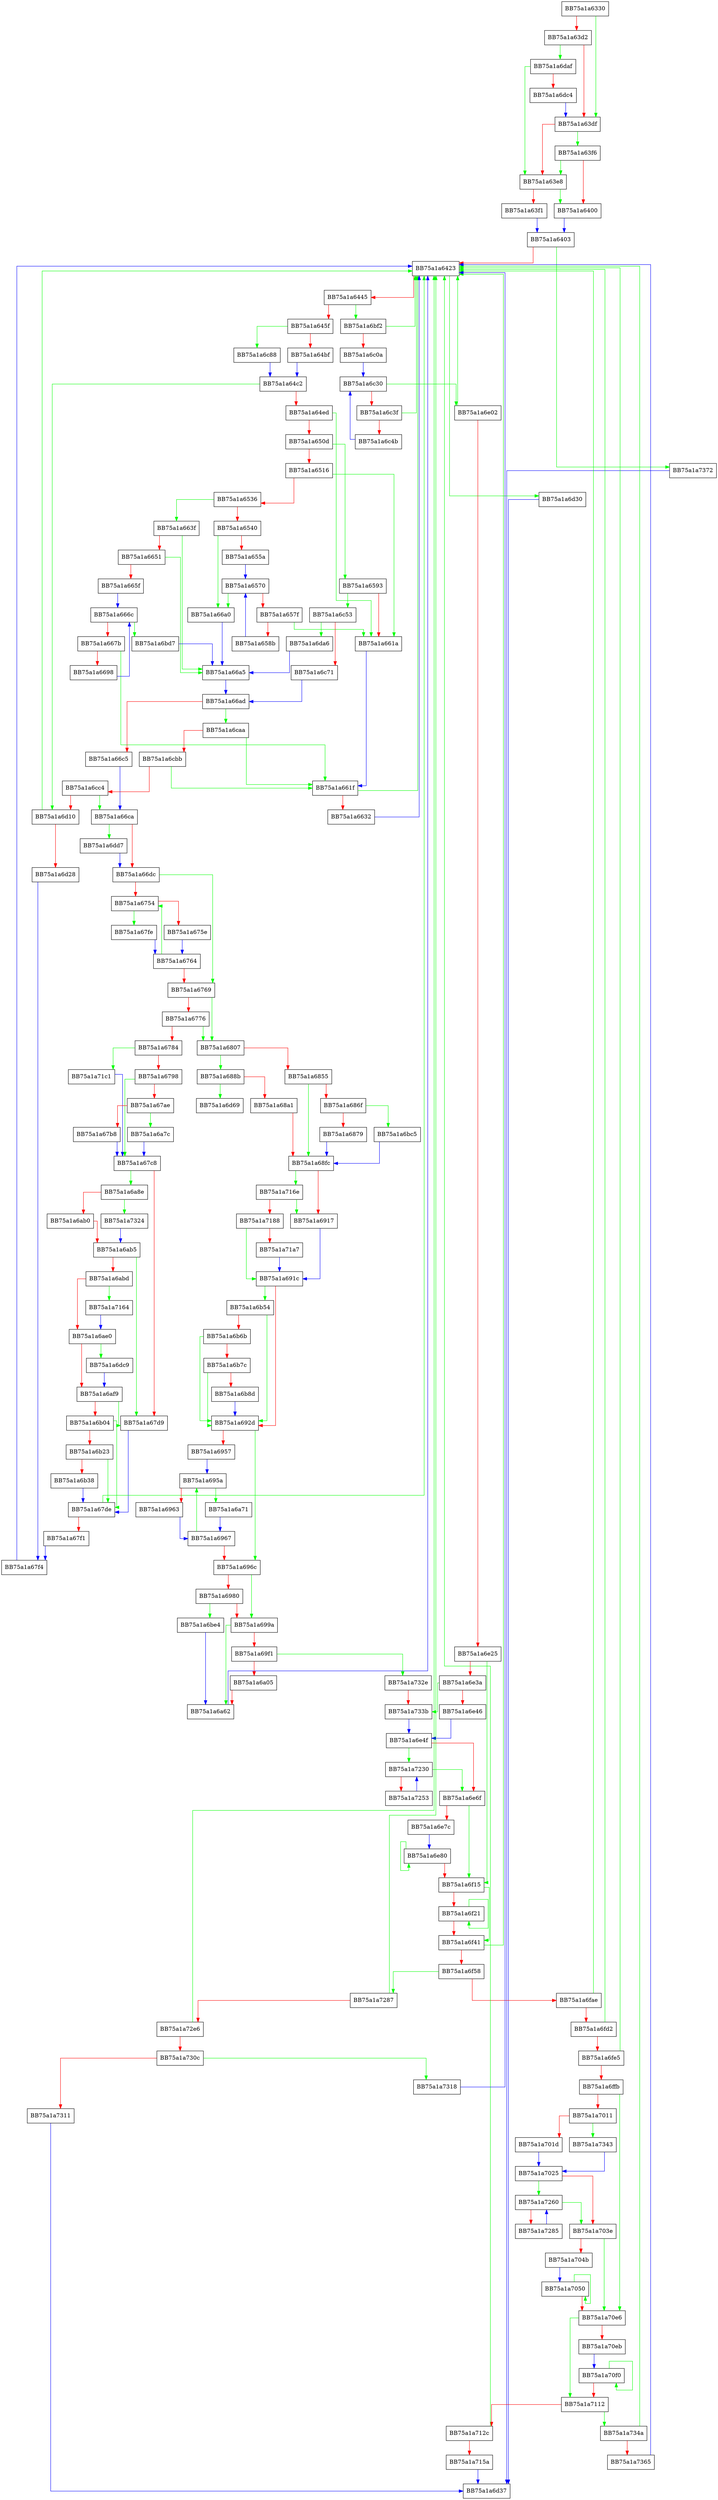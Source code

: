 digraph hstr_internal_search_worker {
  node [shape="box"];
  graph [splines=ortho];
  BB75a1a6330 -> BB75a1a63df [color="green"];
  BB75a1a6330 -> BB75a1a63d2 [color="red"];
  BB75a1a63d2 -> BB75a1a6daf [color="green"];
  BB75a1a63d2 -> BB75a1a63df [color="red"];
  BB75a1a63df -> BB75a1a63f6 [color="green"];
  BB75a1a63df -> BB75a1a63e8 [color="red"];
  BB75a1a63e8 -> BB75a1a6400 [color="green"];
  BB75a1a63e8 -> BB75a1a63f1 [color="red"];
  BB75a1a63f1 -> BB75a1a6403 [color="blue"];
  BB75a1a63f6 -> BB75a1a63e8 [color="green"];
  BB75a1a63f6 -> BB75a1a6400 [color="red"];
  BB75a1a6400 -> BB75a1a6403 [color="blue"];
  BB75a1a6403 -> BB75a1a7372 [color="green"];
  BB75a1a6403 -> BB75a1a6423 [color="red"];
  BB75a1a6423 -> BB75a1a6d30 [color="green"];
  BB75a1a6423 -> BB75a1a6445 [color="red"];
  BB75a1a6445 -> BB75a1a6bf2 [color="green"];
  BB75a1a6445 -> BB75a1a645f [color="red"];
  BB75a1a645f -> BB75a1a6c88 [color="green"];
  BB75a1a645f -> BB75a1a64bf [color="red"];
  BB75a1a64bf -> BB75a1a64c2 [color="blue"];
  BB75a1a64c2 -> BB75a1a6d10 [color="green"];
  BB75a1a64c2 -> BB75a1a64ed [color="red"];
  BB75a1a64ed -> BB75a1a661a [color="green"];
  BB75a1a64ed -> BB75a1a650d [color="red"];
  BB75a1a650d -> BB75a1a6593 [color="green"];
  BB75a1a650d -> BB75a1a6516 [color="red"];
  BB75a1a6516 -> BB75a1a661a [color="green"];
  BB75a1a6516 -> BB75a1a6536 [color="red"];
  BB75a1a6536 -> BB75a1a663f [color="green"];
  BB75a1a6536 -> BB75a1a6540 [color="red"];
  BB75a1a6540 -> BB75a1a66a0 [color="green"];
  BB75a1a6540 -> BB75a1a655a [color="red"];
  BB75a1a655a -> BB75a1a6570 [color="blue"];
  BB75a1a6570 -> BB75a1a66a0 [color="green"];
  BB75a1a6570 -> BB75a1a657f [color="red"];
  BB75a1a657f -> BB75a1a661a [color="green"];
  BB75a1a657f -> BB75a1a658b [color="red"];
  BB75a1a658b -> BB75a1a6570 [color="blue"];
  BB75a1a6593 -> BB75a1a6c53 [color="green"];
  BB75a1a6593 -> BB75a1a661a [color="red"];
  BB75a1a661a -> BB75a1a661f [color="blue"];
  BB75a1a661f -> BB75a1a6423 [color="green"];
  BB75a1a661f -> BB75a1a6632 [color="red"];
  BB75a1a6632 -> BB75a1a6423 [color="blue"];
  BB75a1a663f -> BB75a1a66a5 [color="green"];
  BB75a1a663f -> BB75a1a6651 [color="red"];
  BB75a1a6651 -> BB75a1a66a5 [color="green"];
  BB75a1a6651 -> BB75a1a665f [color="red"];
  BB75a1a665f -> BB75a1a666c [color="blue"];
  BB75a1a666c -> BB75a1a6bd7 [color="green"];
  BB75a1a666c -> BB75a1a667b [color="red"];
  BB75a1a667b -> BB75a1a661f [color="green"];
  BB75a1a667b -> BB75a1a6698 [color="red"];
  BB75a1a6698 -> BB75a1a666c [color="blue"];
  BB75a1a66a0 -> BB75a1a66a5 [color="blue"];
  BB75a1a66a5 -> BB75a1a66ad [color="blue"];
  BB75a1a66ad -> BB75a1a6caa [color="green"];
  BB75a1a66ad -> BB75a1a66c5 [color="red"];
  BB75a1a66c5 -> BB75a1a66ca [color="blue"];
  BB75a1a66ca -> BB75a1a6dd7 [color="green"];
  BB75a1a66ca -> BB75a1a66dc [color="red"];
  BB75a1a66dc -> BB75a1a6769 [color="green"];
  BB75a1a66dc -> BB75a1a6754 [color="red"];
  BB75a1a6754 -> BB75a1a67fe [color="green"];
  BB75a1a6754 -> BB75a1a675e [color="red"];
  BB75a1a675e -> BB75a1a6764 [color="blue"];
  BB75a1a6764 -> BB75a1a6754 [color="green"];
  BB75a1a6764 -> BB75a1a6769 [color="red"];
  BB75a1a6769 -> BB75a1a6807 [color="green"];
  BB75a1a6769 -> BB75a1a6776 [color="red"];
  BB75a1a6776 -> BB75a1a6807 [color="green"];
  BB75a1a6776 -> BB75a1a6784 [color="red"];
  BB75a1a6784 -> BB75a1a71c1 [color="green"];
  BB75a1a6784 -> BB75a1a6798 [color="red"];
  BB75a1a6798 -> BB75a1a67c8 [color="green"];
  BB75a1a6798 -> BB75a1a67ae [color="red"];
  BB75a1a67ae -> BB75a1a6a7c [color="green"];
  BB75a1a67ae -> BB75a1a67b8 [color="red"];
  BB75a1a67b8 -> BB75a1a67c8 [color="blue"];
  BB75a1a67c8 -> BB75a1a6a8e [color="green"];
  BB75a1a67c8 -> BB75a1a67d9 [color="red"];
  BB75a1a67d9 -> BB75a1a67de [color="blue"];
  BB75a1a67de -> BB75a1a6423 [color="green"];
  BB75a1a67de -> BB75a1a67f1 [color="red"];
  BB75a1a67f1 -> BB75a1a67f4 [color="blue"];
  BB75a1a67f4 -> BB75a1a6423 [color="blue"];
  BB75a1a67fe -> BB75a1a6764 [color="blue"];
  BB75a1a6807 -> BB75a1a688b [color="green"];
  BB75a1a6807 -> BB75a1a6855 [color="red"];
  BB75a1a6855 -> BB75a1a68fc [color="green"];
  BB75a1a6855 -> BB75a1a686f [color="red"];
  BB75a1a686f -> BB75a1a6bc5 [color="green"];
  BB75a1a686f -> BB75a1a6879 [color="red"];
  BB75a1a6879 -> BB75a1a68fc [color="blue"];
  BB75a1a688b -> BB75a1a6d69 [color="green"];
  BB75a1a688b -> BB75a1a68a1 [color="red"];
  BB75a1a68a1 -> BB75a1a68fc [color="red"];
  BB75a1a68fc -> BB75a1a716e [color="green"];
  BB75a1a68fc -> BB75a1a6917 [color="red"];
  BB75a1a6917 -> BB75a1a691c [color="blue"];
  BB75a1a691c -> BB75a1a6b54 [color="green"];
  BB75a1a691c -> BB75a1a692d [color="red"];
  BB75a1a692d -> BB75a1a696c [color="green"];
  BB75a1a692d -> BB75a1a6957 [color="red"];
  BB75a1a6957 -> BB75a1a695a [color="blue"];
  BB75a1a695a -> BB75a1a6a71 [color="green"];
  BB75a1a695a -> BB75a1a6963 [color="red"];
  BB75a1a6963 -> BB75a1a6967 [color="blue"];
  BB75a1a6967 -> BB75a1a695a [color="green"];
  BB75a1a6967 -> BB75a1a696c [color="red"];
  BB75a1a696c -> BB75a1a699a [color="green"];
  BB75a1a696c -> BB75a1a6980 [color="red"];
  BB75a1a6980 -> BB75a1a6be4 [color="green"];
  BB75a1a6980 -> BB75a1a699a [color="red"];
  BB75a1a699a -> BB75a1a6a62 [color="green"];
  BB75a1a699a -> BB75a1a69f1 [color="red"];
  BB75a1a69f1 -> BB75a1a732e [color="green"];
  BB75a1a69f1 -> BB75a1a6a05 [color="red"];
  BB75a1a6a05 -> BB75a1a6a62 [color="red"];
  BB75a1a6a62 -> BB75a1a6423 [color="blue"];
  BB75a1a6a71 -> BB75a1a6967 [color="blue"];
  BB75a1a6a7c -> BB75a1a67c8 [color="blue"];
  BB75a1a6a8e -> BB75a1a7324 [color="green"];
  BB75a1a6a8e -> BB75a1a6ab0 [color="red"];
  BB75a1a6ab0 -> BB75a1a6ab5 [color="red"];
  BB75a1a6ab5 -> BB75a1a67d9 [color="green"];
  BB75a1a6ab5 -> BB75a1a6abd [color="red"];
  BB75a1a6abd -> BB75a1a7164 [color="green"];
  BB75a1a6abd -> BB75a1a6ae0 [color="red"];
  BB75a1a6ae0 -> BB75a1a6dc9 [color="green"];
  BB75a1a6ae0 -> BB75a1a6af9 [color="red"];
  BB75a1a6af9 -> BB75a1a67d9 [color="green"];
  BB75a1a6af9 -> BB75a1a6b04 [color="red"];
  BB75a1a6b04 -> BB75a1a67de [color="green"];
  BB75a1a6b04 -> BB75a1a6b23 [color="red"];
  BB75a1a6b23 -> BB75a1a67de [color="green"];
  BB75a1a6b23 -> BB75a1a6b38 [color="red"];
  BB75a1a6b38 -> BB75a1a67de [color="blue"];
  BB75a1a6b54 -> BB75a1a692d [color="green"];
  BB75a1a6b54 -> BB75a1a6b6b [color="red"];
  BB75a1a6b6b -> BB75a1a692d [color="green"];
  BB75a1a6b6b -> BB75a1a6b7c [color="red"];
  BB75a1a6b7c -> BB75a1a692d [color="green"];
  BB75a1a6b7c -> BB75a1a6b8d [color="red"];
  BB75a1a6b8d -> BB75a1a692d [color="blue"];
  BB75a1a6bc5 -> BB75a1a68fc [color="blue"];
  BB75a1a6bd7 -> BB75a1a66a5 [color="blue"];
  BB75a1a6be4 -> BB75a1a6a62 [color="blue"];
  BB75a1a6bf2 -> BB75a1a6423 [color="green"];
  BB75a1a6bf2 -> BB75a1a6c0a [color="red"];
  BB75a1a6c0a -> BB75a1a6c30 [color="blue"];
  BB75a1a6c30 -> BB75a1a6e02 [color="green"];
  BB75a1a6c30 -> BB75a1a6c3f [color="red"];
  BB75a1a6c3f -> BB75a1a6423 [color="green"];
  BB75a1a6c3f -> BB75a1a6c4b [color="red"];
  BB75a1a6c4b -> BB75a1a6c30 [color="blue"];
  BB75a1a6c53 -> BB75a1a6da6 [color="green"];
  BB75a1a6c53 -> BB75a1a6c71 [color="red"];
  BB75a1a6c71 -> BB75a1a66ad [color="blue"];
  BB75a1a6c88 -> BB75a1a64c2 [color="blue"];
  BB75a1a6caa -> BB75a1a661f [color="green"];
  BB75a1a6caa -> BB75a1a6cbb [color="red"];
  BB75a1a6cbb -> BB75a1a661f [color="green"];
  BB75a1a6cbb -> BB75a1a6cc4 [color="red"];
  BB75a1a6cc4 -> BB75a1a66ca [color="green"];
  BB75a1a6cc4 -> BB75a1a6d10 [color="red"];
  BB75a1a6d10 -> BB75a1a6423 [color="green"];
  BB75a1a6d10 -> BB75a1a6d28 [color="red"];
  BB75a1a6d28 -> BB75a1a67f4 [color="blue"];
  BB75a1a6d30 -> BB75a1a6d37 [color="blue"];
  BB75a1a6da6 -> BB75a1a66a5 [color="blue"];
  BB75a1a6daf -> BB75a1a63e8 [color="green"];
  BB75a1a6daf -> BB75a1a6dc4 [color="red"];
  BB75a1a6dc4 -> BB75a1a63df [color="blue"];
  BB75a1a6dc9 -> BB75a1a6af9 [color="blue"];
  BB75a1a6dd7 -> BB75a1a66dc [color="blue"];
  BB75a1a6e02 -> BB75a1a6423 [color="green"];
  BB75a1a6e02 -> BB75a1a6e25 [color="red"];
  BB75a1a6e25 -> BB75a1a6f15 [color="green"];
  BB75a1a6e25 -> BB75a1a6e3a [color="red"];
  BB75a1a6e3a -> BB75a1a733b [color="green"];
  BB75a1a6e3a -> BB75a1a6e46 [color="red"];
  BB75a1a6e46 -> BB75a1a6e4f [color="blue"];
  BB75a1a6e4f -> BB75a1a7230 [color="green"];
  BB75a1a6e4f -> BB75a1a6e6f [color="red"];
  BB75a1a6e6f -> BB75a1a6f15 [color="green"];
  BB75a1a6e6f -> BB75a1a6e7c [color="red"];
  BB75a1a6e7c -> BB75a1a6e80 [color="blue"];
  BB75a1a6e80 -> BB75a1a6e80 [color="green"];
  BB75a1a6e80 -> BB75a1a6f15 [color="red"];
  BB75a1a6f15 -> BB75a1a6f41 [color="green"];
  BB75a1a6f15 -> BB75a1a6f21 [color="red"];
  BB75a1a6f21 -> BB75a1a6f21 [color="green"];
  BB75a1a6f21 -> BB75a1a6f41 [color="red"];
  BB75a1a6f41 -> BB75a1a6423 [color="green"];
  BB75a1a6f41 -> BB75a1a6f58 [color="red"];
  BB75a1a6f58 -> BB75a1a7287 [color="green"];
  BB75a1a6f58 -> BB75a1a6fae [color="red"];
  BB75a1a6fae -> BB75a1a6423 [color="green"];
  BB75a1a6fae -> BB75a1a6fd2 [color="red"];
  BB75a1a6fd2 -> BB75a1a6423 [color="green"];
  BB75a1a6fd2 -> BB75a1a6fe5 [color="red"];
  BB75a1a6fe5 -> BB75a1a6423 [color="green"];
  BB75a1a6fe5 -> BB75a1a6ffb [color="red"];
  BB75a1a6ffb -> BB75a1a70e6 [color="green"];
  BB75a1a6ffb -> BB75a1a7011 [color="red"];
  BB75a1a7011 -> BB75a1a7343 [color="green"];
  BB75a1a7011 -> BB75a1a701d [color="red"];
  BB75a1a701d -> BB75a1a7025 [color="blue"];
  BB75a1a7025 -> BB75a1a7260 [color="green"];
  BB75a1a7025 -> BB75a1a703e [color="red"];
  BB75a1a703e -> BB75a1a70e6 [color="green"];
  BB75a1a703e -> BB75a1a704b [color="red"];
  BB75a1a704b -> BB75a1a7050 [color="blue"];
  BB75a1a7050 -> BB75a1a7050 [color="green"];
  BB75a1a7050 -> BB75a1a70e6 [color="red"];
  BB75a1a70e6 -> BB75a1a7112 [color="green"];
  BB75a1a70e6 -> BB75a1a70eb [color="red"];
  BB75a1a70eb -> BB75a1a70f0 [color="blue"];
  BB75a1a70f0 -> BB75a1a70f0 [color="green"];
  BB75a1a70f0 -> BB75a1a7112 [color="red"];
  BB75a1a7112 -> BB75a1a734a [color="green"];
  BB75a1a7112 -> BB75a1a712c [color="red"];
  BB75a1a712c -> BB75a1a6423 [color="green"];
  BB75a1a712c -> BB75a1a715a [color="red"];
  BB75a1a715a -> BB75a1a6d37 [color="blue"];
  BB75a1a7164 -> BB75a1a6ae0 [color="blue"];
  BB75a1a716e -> BB75a1a6917 [color="green"];
  BB75a1a716e -> BB75a1a7188 [color="red"];
  BB75a1a7188 -> BB75a1a691c [color="green"];
  BB75a1a7188 -> BB75a1a71a7 [color="red"];
  BB75a1a71a7 -> BB75a1a691c [color="blue"];
  BB75a1a71c1 -> BB75a1a67c8 [color="blue"];
  BB75a1a7230 -> BB75a1a6e6f [color="green"];
  BB75a1a7230 -> BB75a1a7253 [color="red"];
  BB75a1a7253 -> BB75a1a7230 [color="blue"];
  BB75a1a7260 -> BB75a1a703e [color="green"];
  BB75a1a7260 -> BB75a1a7285 [color="red"];
  BB75a1a7285 -> BB75a1a7260 [color="blue"];
  BB75a1a7287 -> BB75a1a6423 [color="green"];
  BB75a1a7287 -> BB75a1a72e6 [color="red"];
  BB75a1a72e6 -> BB75a1a6423 [color="green"];
  BB75a1a72e6 -> BB75a1a730c [color="red"];
  BB75a1a730c -> BB75a1a7318 [color="green"];
  BB75a1a730c -> BB75a1a7311 [color="red"];
  BB75a1a7311 -> BB75a1a6d37 [color="blue"];
  BB75a1a7318 -> BB75a1a6423 [color="blue"];
  BB75a1a7324 -> BB75a1a6ab5 [color="blue"];
  BB75a1a732e -> BB75a1a733b [color="red"];
  BB75a1a733b -> BB75a1a6e4f [color="blue"];
  BB75a1a7343 -> BB75a1a7025 [color="blue"];
  BB75a1a734a -> BB75a1a6423 [color="green"];
  BB75a1a734a -> BB75a1a7365 [color="red"];
  BB75a1a7365 -> BB75a1a6423 [color="blue"];
  BB75a1a7372 -> BB75a1a6d37 [color="blue"];
}